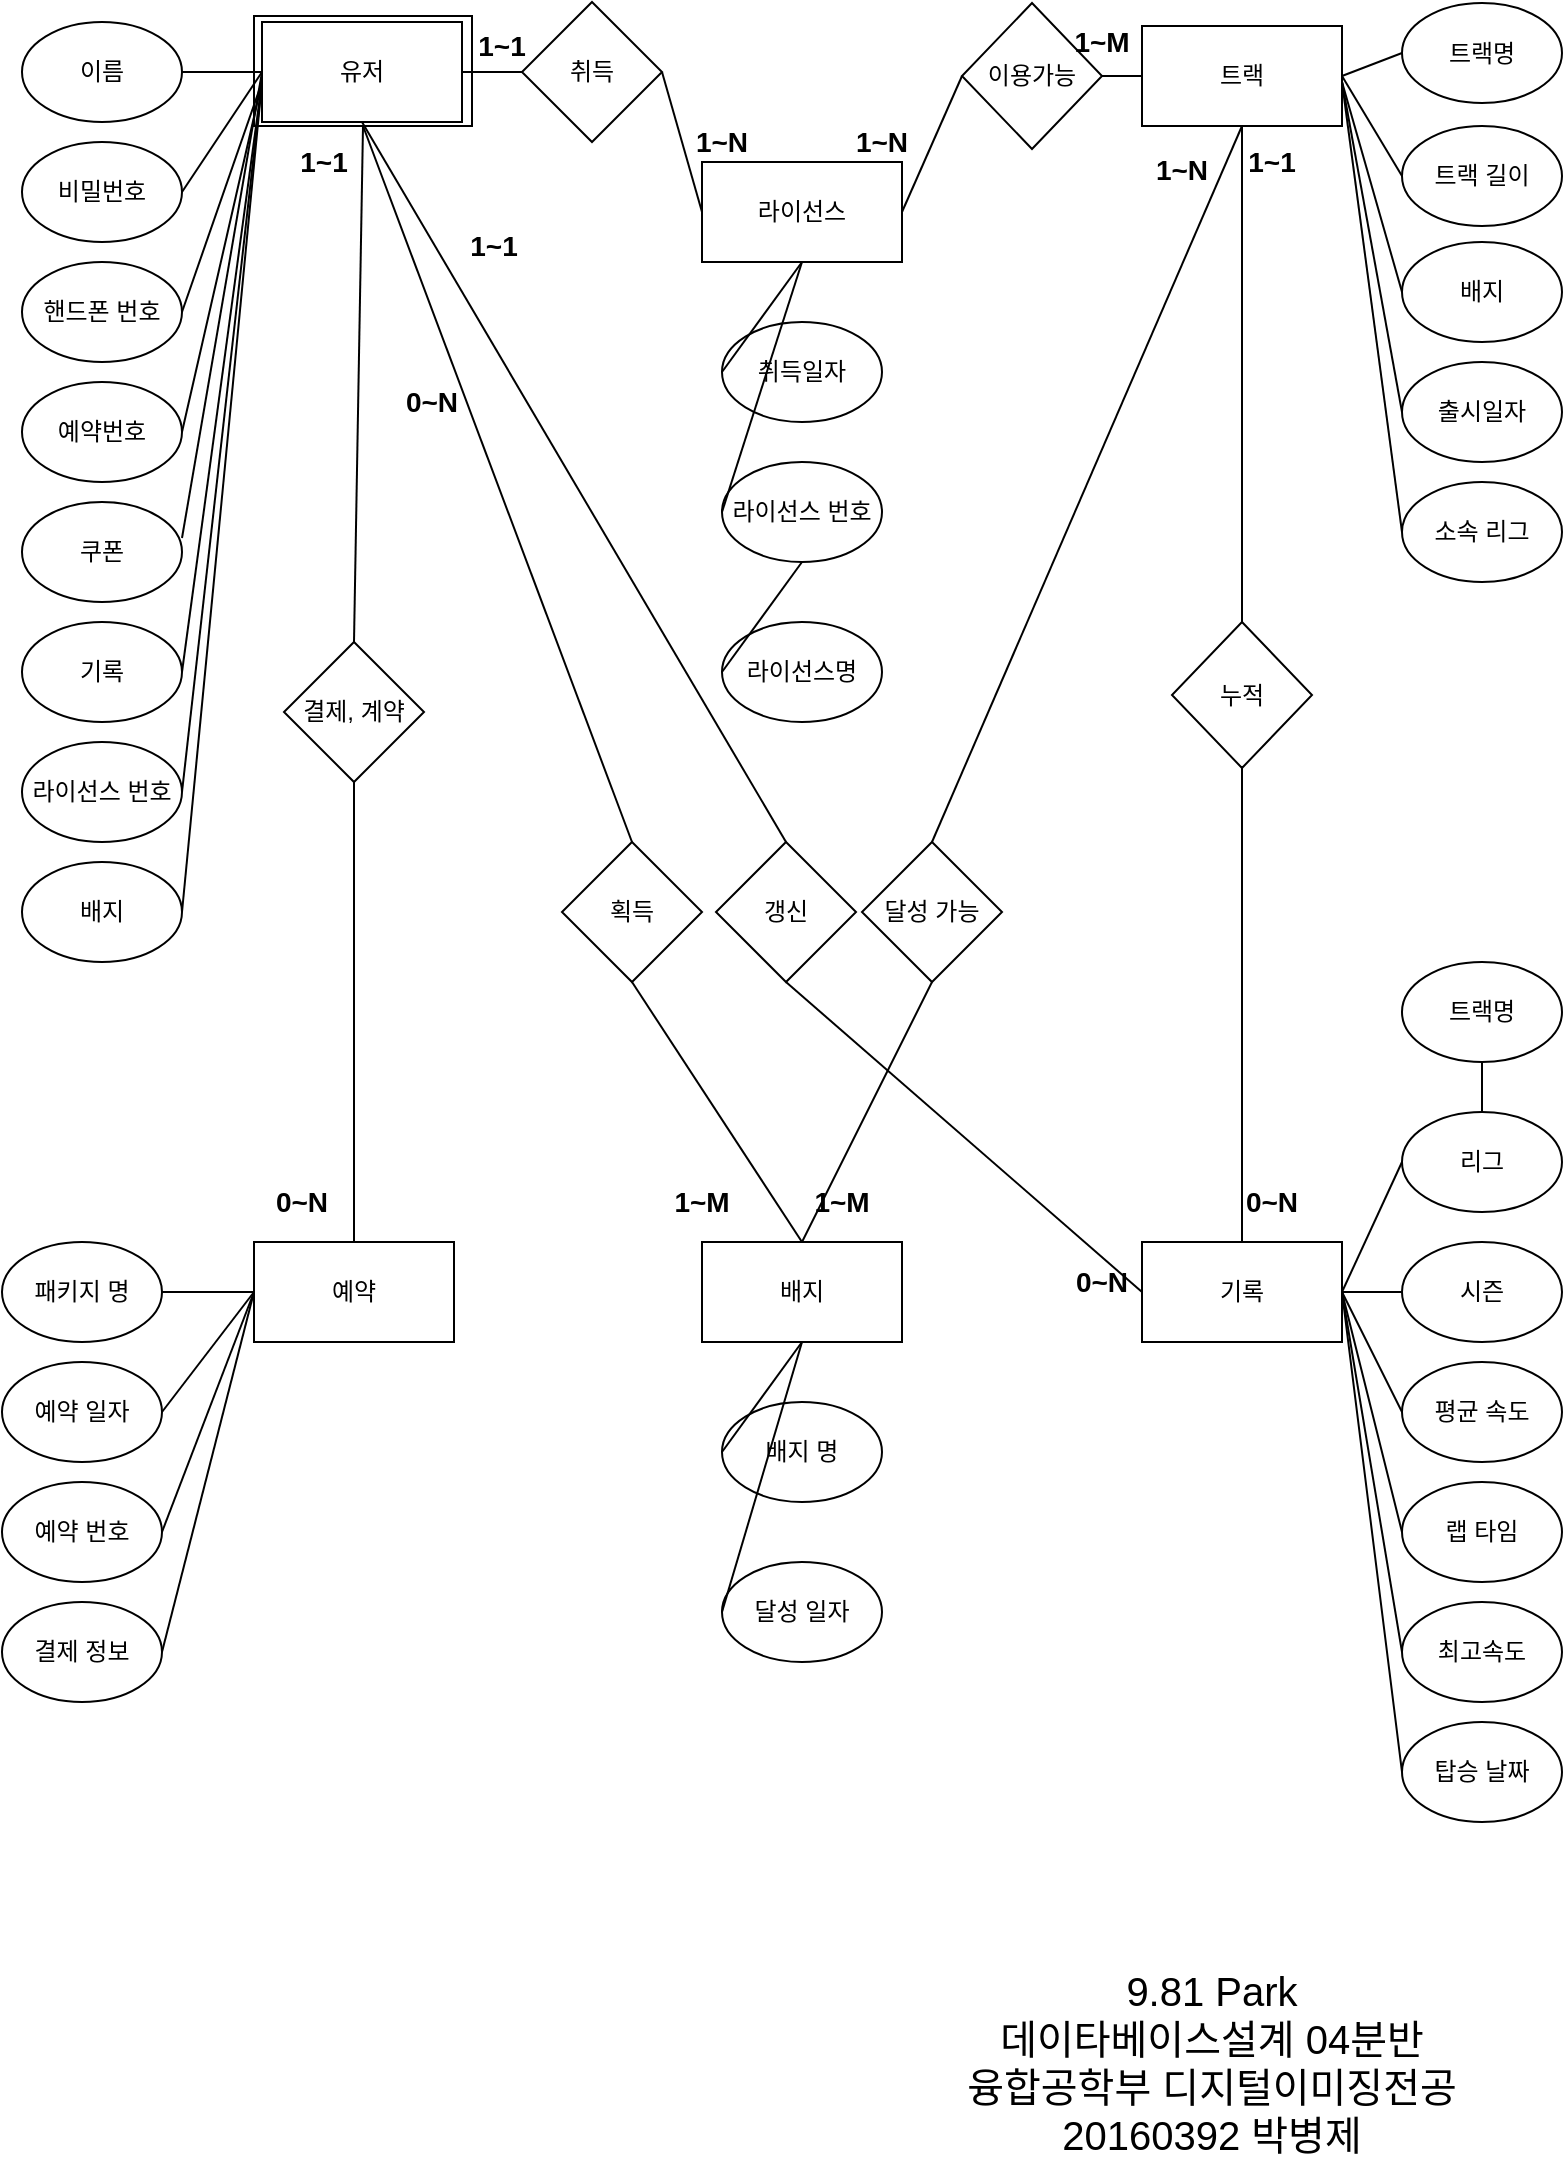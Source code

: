 <mxfile version="13.11.0" type="github">
  <diagram id="FlFnxUEjHs-KyTbt6JXV" name="Page-1">
    <mxGraphModel dx="1186" dy="701" grid="1" gridSize="10" guides="1" tooltips="1" connect="1" arrows="1" fold="1" page="1" pageScale="1" pageWidth="827" pageHeight="1169" math="0" shadow="0">
      <root>
        <mxCell id="0" />
        <mxCell id="1" parent="0" />
        <mxCell id="bXR4TQcb5m0LNIhNbXhI-15" value="" style="rounded=0;whiteSpace=wrap;html=1;" parent="1" vertex="1">
          <mxGeometry x="156" y="37" width="109" height="55" as="geometry" />
        </mxCell>
        <mxCell id="bXR4TQcb5m0LNIhNbXhI-1" value="유저" style="rounded=0;whiteSpace=wrap;html=1;" parent="1" vertex="1">
          <mxGeometry x="160" y="40" width="100" height="50" as="geometry" />
        </mxCell>
        <mxCell id="bXR4TQcb5m0LNIhNbXhI-3" value="이름" style="ellipse;whiteSpace=wrap;html=1;" parent="1" vertex="1">
          <mxGeometry x="40" y="40" width="80" height="50" as="geometry" />
        </mxCell>
        <mxCell id="bXR4TQcb5m0LNIhNbXhI-4" value="비밀번호" style="ellipse;whiteSpace=wrap;html=1;" parent="1" vertex="1">
          <mxGeometry x="40" y="100" width="80" height="50" as="geometry" />
        </mxCell>
        <mxCell id="bXR4TQcb5m0LNIhNbXhI-5" value="핸드폰 번호" style="ellipse;whiteSpace=wrap;html=1;" parent="1" vertex="1">
          <mxGeometry x="40" y="160" width="80" height="50" as="geometry" />
        </mxCell>
        <mxCell id="bXR4TQcb5m0LNIhNbXhI-6" value="예약번호" style="ellipse;whiteSpace=wrap;html=1;" parent="1" vertex="1">
          <mxGeometry x="40" y="220" width="80" height="50" as="geometry" />
        </mxCell>
        <mxCell id="bXR4TQcb5m0LNIhNbXhI-7" value="쿠폰" style="ellipse;whiteSpace=wrap;html=1;" parent="1" vertex="1">
          <mxGeometry x="40" y="280" width="80" height="50" as="geometry" />
        </mxCell>
        <mxCell id="bXR4TQcb5m0LNIhNbXhI-8" value="기록" style="ellipse;whiteSpace=wrap;html=1;" parent="1" vertex="1">
          <mxGeometry x="40" y="340" width="80" height="50" as="geometry" />
        </mxCell>
        <mxCell id="bXR4TQcb5m0LNIhNbXhI-9" value="라이선스 번호" style="ellipse;whiteSpace=wrap;html=1;" parent="1" vertex="1">
          <mxGeometry x="40" y="400" width="80" height="50" as="geometry" />
        </mxCell>
        <mxCell id="bXR4TQcb5m0LNIhNbXhI-10" value="라이선스" style="rounded=0;whiteSpace=wrap;html=1;" parent="1" vertex="1">
          <mxGeometry x="380" y="110" width="100" height="50" as="geometry" />
        </mxCell>
        <mxCell id="bXR4TQcb5m0LNIhNbXhI-11" value="취득일자" style="ellipse;whiteSpace=wrap;html=1;" parent="1" vertex="1">
          <mxGeometry x="390" y="190" width="80" height="50" as="geometry" />
        </mxCell>
        <mxCell id="bXR4TQcb5m0LNIhNbXhI-12" value="라이선스명" style="ellipse;whiteSpace=wrap;html=1;" parent="1" vertex="1">
          <mxGeometry x="390" y="340" width="80" height="50" as="geometry" />
        </mxCell>
        <mxCell id="bXR4TQcb5m0LNIhNbXhI-13" value="라이선스 번호" style="ellipse;whiteSpace=wrap;html=1;" parent="1" vertex="1">
          <mxGeometry x="390" y="260" width="80" height="50" as="geometry" />
        </mxCell>
        <mxCell id="bXR4TQcb5m0LNIhNbXhI-14" value="배지" style="ellipse;whiteSpace=wrap;html=1;" parent="1" vertex="1">
          <mxGeometry x="40" y="460" width="80" height="50" as="geometry" />
        </mxCell>
        <mxCell id="bXR4TQcb5m0LNIhNbXhI-16" value="취득" style="rhombus;whiteSpace=wrap;html=1;" parent="1" vertex="1">
          <mxGeometry x="290" y="30" width="70" height="70" as="geometry" />
        </mxCell>
        <mxCell id="bXR4TQcb5m0LNIhNbXhI-17" value="이용가능" style="rhombus;whiteSpace=wrap;html=1;" parent="1" vertex="1">
          <mxGeometry x="510" y="30.5" width="70" height="73" as="geometry" />
        </mxCell>
        <mxCell id="bXR4TQcb5m0LNIhNbXhI-18" value="트랙" style="rounded=0;whiteSpace=wrap;html=1;" parent="1" vertex="1">
          <mxGeometry x="600" y="42" width="100" height="50" as="geometry" />
        </mxCell>
        <mxCell id="bXR4TQcb5m0LNIhNbXhI-19" value="트랙명" style="ellipse;whiteSpace=wrap;html=1;" parent="1" vertex="1">
          <mxGeometry x="730" y="30.5" width="80" height="50" as="geometry" />
        </mxCell>
        <mxCell id="bXR4TQcb5m0LNIhNbXhI-20" value="트랙 길이" style="ellipse;whiteSpace=wrap;html=1;" parent="1" vertex="1">
          <mxGeometry x="730" y="92" width="80" height="50" as="geometry" />
        </mxCell>
        <mxCell id="bXR4TQcb5m0LNIhNbXhI-21" value="배지" style="ellipse;whiteSpace=wrap;html=1;" parent="1" vertex="1">
          <mxGeometry x="730" y="150" width="80" height="50" as="geometry" />
        </mxCell>
        <mxCell id="bXR4TQcb5m0LNIhNbXhI-22" value="최고속도" style="ellipse;whiteSpace=wrap;html=1;" parent="1" vertex="1">
          <mxGeometry x="730" y="830" width="80" height="50" as="geometry" />
        </mxCell>
        <mxCell id="bXR4TQcb5m0LNIhNbXhI-23" value="랩 타임" style="ellipse;whiteSpace=wrap;html=1;" parent="1" vertex="1">
          <mxGeometry x="730" y="770" width="80" height="50" as="geometry" />
        </mxCell>
        <mxCell id="bXR4TQcb5m0LNIhNbXhI-24" value="출시일자" style="ellipse;whiteSpace=wrap;html=1;" parent="1" vertex="1">
          <mxGeometry x="730" y="210" width="80" height="50" as="geometry" />
        </mxCell>
        <mxCell id="bXR4TQcb5m0LNIhNbXhI-25" value="평균 속도" style="ellipse;whiteSpace=wrap;html=1;" parent="1" vertex="1">
          <mxGeometry x="730" y="710" width="80" height="50" as="geometry" />
        </mxCell>
        <mxCell id="bXR4TQcb5m0LNIhNbXhI-26" value="소속 리그" style="ellipse;whiteSpace=wrap;html=1;" parent="1" vertex="1">
          <mxGeometry x="730" y="270" width="80" height="50" as="geometry" />
        </mxCell>
        <mxCell id="bXR4TQcb5m0LNIhNbXhI-27" value="" style="endArrow=none;html=1;entryX=0;entryY=0.5;entryDx=0;entryDy=0;exitX=1;exitY=0.5;exitDx=0;exitDy=0;" parent="1" source="bXR4TQcb5m0LNIhNbXhI-3" target="bXR4TQcb5m0LNIhNbXhI-1" edge="1">
          <mxGeometry width="50" height="50" relative="1" as="geometry">
            <mxPoint x="90" y="160" as="sourcePoint" />
            <mxPoint x="140" y="110" as="targetPoint" />
          </mxGeometry>
        </mxCell>
        <mxCell id="bXR4TQcb5m0LNIhNbXhI-28" value="" style="endArrow=none;html=1;entryX=0;entryY=0.5;entryDx=0;entryDy=0;exitX=1;exitY=0.5;exitDx=0;exitDy=0;" parent="1" source="bXR4TQcb5m0LNIhNbXhI-4" target="bXR4TQcb5m0LNIhNbXhI-1" edge="1">
          <mxGeometry width="50" height="50" relative="1" as="geometry">
            <mxPoint x="130" y="75" as="sourcePoint" />
            <mxPoint x="170" y="75" as="targetPoint" />
          </mxGeometry>
        </mxCell>
        <mxCell id="bXR4TQcb5m0LNIhNbXhI-29" value="" style="endArrow=none;html=1;exitX=1;exitY=0.5;exitDx=0;exitDy=0;" parent="1" source="bXR4TQcb5m0LNIhNbXhI-5" edge="1">
          <mxGeometry width="50" height="50" relative="1" as="geometry">
            <mxPoint x="130" y="135" as="sourcePoint" />
            <mxPoint x="160" y="70" as="targetPoint" />
          </mxGeometry>
        </mxCell>
        <mxCell id="bXR4TQcb5m0LNIhNbXhI-30" value="" style="endArrow=none;html=1;exitX=1;exitY=0.5;exitDx=0;exitDy=0;" parent="1" source="bXR4TQcb5m0LNIhNbXhI-6" edge="1">
          <mxGeometry width="50" height="50" relative="1" as="geometry">
            <mxPoint x="130" y="195" as="sourcePoint" />
            <mxPoint x="160" y="70" as="targetPoint" />
          </mxGeometry>
        </mxCell>
        <mxCell id="bXR4TQcb5m0LNIhNbXhI-31" value="" style="endArrow=none;html=1;exitX=1;exitY=0.36;exitDx=0;exitDy=0;exitPerimeter=0;entryX=0;entryY=0.5;entryDx=0;entryDy=0;" parent="1" source="bXR4TQcb5m0LNIhNbXhI-7" target="bXR4TQcb5m0LNIhNbXhI-1" edge="1">
          <mxGeometry width="50" height="50" relative="1" as="geometry">
            <mxPoint x="130" y="255" as="sourcePoint" />
            <mxPoint x="170" y="80" as="targetPoint" />
          </mxGeometry>
        </mxCell>
        <mxCell id="bXR4TQcb5m0LNIhNbXhI-32" value="" style="endArrow=none;html=1;exitX=1;exitY=0.5;exitDx=0;exitDy=0;" parent="1" source="bXR4TQcb5m0LNIhNbXhI-8" edge="1">
          <mxGeometry width="50" height="50" relative="1" as="geometry">
            <mxPoint x="130" y="308" as="sourcePoint" />
            <mxPoint x="160" y="70" as="targetPoint" />
          </mxGeometry>
        </mxCell>
        <mxCell id="bXR4TQcb5m0LNIhNbXhI-33" value="" style="endArrow=none;html=1;exitX=1;exitY=0.5;exitDx=0;exitDy=0;" parent="1" source="bXR4TQcb5m0LNIhNbXhI-9" edge="1">
          <mxGeometry width="50" height="50" relative="1" as="geometry">
            <mxPoint x="130" y="375" as="sourcePoint" />
            <mxPoint x="160" y="70" as="targetPoint" />
          </mxGeometry>
        </mxCell>
        <mxCell id="bXR4TQcb5m0LNIhNbXhI-34" value="" style="endArrow=none;html=1;exitX=1;exitY=0.5;exitDx=0;exitDy=0;" parent="1" source="bXR4TQcb5m0LNIhNbXhI-14" edge="1">
          <mxGeometry width="50" height="50" relative="1" as="geometry">
            <mxPoint x="131.04" y="427" as="sourcePoint" />
            <mxPoint x="160" y="70" as="targetPoint" />
          </mxGeometry>
        </mxCell>
        <mxCell id="bXR4TQcb5m0LNIhNbXhI-35" value="" style="endArrow=none;html=1;entryX=1;entryY=0.5;entryDx=0;entryDy=0;" parent="1" source="bXR4TQcb5m0LNIhNbXhI-16" target="bXR4TQcb5m0LNIhNbXhI-1" edge="1">
          <mxGeometry width="50" height="50" relative="1" as="geometry">
            <mxPoint x="130" y="75" as="sourcePoint" />
            <mxPoint x="170" y="75" as="targetPoint" />
          </mxGeometry>
        </mxCell>
        <mxCell id="bXR4TQcb5m0LNIhNbXhI-36" value="" style="endArrow=none;html=1;entryX=0;entryY=0.5;entryDx=0;entryDy=0;exitX=1;exitY=0.5;exitDx=0;exitDy=0;" parent="1" source="bXR4TQcb5m0LNIhNbXhI-16" target="bXR4TQcb5m0LNIhNbXhI-10" edge="1">
          <mxGeometry width="50" height="50" relative="1" as="geometry">
            <mxPoint x="300" y="75" as="sourcePoint" />
            <mxPoint x="270" y="75" as="targetPoint" />
          </mxGeometry>
        </mxCell>
        <mxCell id="bXR4TQcb5m0LNIhNbXhI-37" value="" style="endArrow=none;html=1;entryX=0;entryY=0.5;entryDx=0;entryDy=0;exitX=1;exitY=0.5;exitDx=0;exitDy=0;" parent="1" source="bXR4TQcb5m0LNIhNbXhI-10" target="bXR4TQcb5m0LNIhNbXhI-17" edge="1">
          <mxGeometry width="50" height="50" relative="1" as="geometry">
            <mxPoint x="490" y="67" as="sourcePoint" />
            <mxPoint x="400" y="75" as="targetPoint" />
          </mxGeometry>
        </mxCell>
        <mxCell id="bXR4TQcb5m0LNIhNbXhI-38" value="" style="endArrow=none;html=1;entryX=0;entryY=0.5;entryDx=0;entryDy=0;exitX=1;exitY=0.5;exitDx=0;exitDy=0;" parent="1" source="bXR4TQcb5m0LNIhNbXhI-17" target="bXR4TQcb5m0LNIhNbXhI-18" edge="1">
          <mxGeometry width="50" height="50" relative="1" as="geometry">
            <mxPoint x="500" y="77" as="sourcePoint" />
            <mxPoint x="520" y="77" as="targetPoint" />
          </mxGeometry>
        </mxCell>
        <mxCell id="bXR4TQcb5m0LNIhNbXhI-39" value="" style="endArrow=none;html=1;exitX=1;exitY=0.5;exitDx=0;exitDy=0;entryX=0;entryY=0.5;entryDx=0;entryDy=0;" parent="1" source="bXR4TQcb5m0LNIhNbXhI-18" target="bXR4TQcb5m0LNIhNbXhI-19" edge="1">
          <mxGeometry width="50" height="50" relative="1" as="geometry">
            <mxPoint x="590" y="77" as="sourcePoint" />
            <mxPoint x="720" y="60" as="targetPoint" />
          </mxGeometry>
        </mxCell>
        <mxCell id="bXR4TQcb5m0LNIhNbXhI-40" value="" style="endArrow=none;html=1;exitX=1;exitY=0.5;exitDx=0;exitDy=0;entryX=0;entryY=0.5;entryDx=0;entryDy=0;" parent="1" source="bXR4TQcb5m0LNIhNbXhI-18" target="bXR4TQcb5m0LNIhNbXhI-20" edge="1">
          <mxGeometry width="50" height="50" relative="1" as="geometry">
            <mxPoint x="710" y="77" as="sourcePoint" />
            <mxPoint x="740" y="65.5" as="targetPoint" />
          </mxGeometry>
        </mxCell>
        <mxCell id="bXR4TQcb5m0LNIhNbXhI-41" value="" style="endArrow=none;html=1;entryX=0;entryY=0.5;entryDx=0;entryDy=0;" parent="1" target="bXR4TQcb5m0LNIhNbXhI-21" edge="1">
          <mxGeometry width="50" height="50" relative="1" as="geometry">
            <mxPoint x="700" y="70" as="sourcePoint" />
            <mxPoint x="740" y="127" as="targetPoint" />
          </mxGeometry>
        </mxCell>
        <mxCell id="bXR4TQcb5m0LNIhNbXhI-42" value="" style="endArrow=none;html=1;entryX=0;entryY=0.5;entryDx=0;entryDy=0;" parent="1" target="bXR4TQcb5m0LNIhNbXhI-24" edge="1">
          <mxGeometry width="50" height="50" relative="1" as="geometry">
            <mxPoint x="700" y="70" as="sourcePoint" />
            <mxPoint x="740" y="185" as="targetPoint" />
          </mxGeometry>
        </mxCell>
        <mxCell id="bXR4TQcb5m0LNIhNbXhI-43" value="" style="endArrow=none;html=1;entryX=0;entryY=0.5;entryDx=0;entryDy=0;" parent="1" target="bXR4TQcb5m0LNIhNbXhI-26" edge="1">
          <mxGeometry width="50" height="50" relative="1" as="geometry">
            <mxPoint x="700" y="70" as="sourcePoint" />
            <mxPoint x="740" y="245" as="targetPoint" />
          </mxGeometry>
        </mxCell>
        <mxCell id="bXR4TQcb5m0LNIhNbXhI-44" value="" style="endArrow=none;html=1;exitX=0.5;exitY=1;exitDx=0;exitDy=0;entryX=0;entryY=0.5;entryDx=0;entryDy=0;" parent="1" source="bXR4TQcb5m0LNIhNbXhI-10" target="bXR4TQcb5m0LNIhNbXhI-11" edge="1">
          <mxGeometry width="50" height="50" relative="1" as="geometry">
            <mxPoint x="710" y="77" as="sourcePoint" />
            <mxPoint x="740" y="65.5" as="targetPoint" />
          </mxGeometry>
        </mxCell>
        <mxCell id="bXR4TQcb5m0LNIhNbXhI-45" value="" style="endArrow=none;html=1;entryX=0;entryY=0.5;entryDx=0;entryDy=0;exitX=0.5;exitY=1;exitDx=0;exitDy=0;" parent="1" source="bXR4TQcb5m0LNIhNbXhI-13" target="bXR4TQcb5m0LNIhNbXhI-12" edge="1">
          <mxGeometry width="50" height="50" relative="1" as="geometry">
            <mxPoint x="440" y="90" as="sourcePoint" />
            <mxPoint x="410" y="155" as="targetPoint" />
          </mxGeometry>
        </mxCell>
        <mxCell id="bXR4TQcb5m0LNIhNbXhI-46" value="" style="endArrow=none;html=1;entryX=0;entryY=0.5;entryDx=0;entryDy=0;exitX=0.5;exitY=1;exitDx=0;exitDy=0;" parent="1" source="bXR4TQcb5m0LNIhNbXhI-10" target="bXR4TQcb5m0LNIhNbXhI-13" edge="1">
          <mxGeometry width="50" height="50" relative="1" as="geometry">
            <mxPoint x="450" y="100" as="sourcePoint" />
            <mxPoint x="410" y="215" as="targetPoint" />
          </mxGeometry>
        </mxCell>
        <mxCell id="bXR4TQcb5m0LNIhNbXhI-47" value="기록" style="rounded=0;whiteSpace=wrap;html=1;" parent="1" vertex="1">
          <mxGeometry x="600" y="650" width="100" height="50" as="geometry" />
        </mxCell>
        <mxCell id="bXR4TQcb5m0LNIhNbXhI-48" value="누적" style="rhombus;whiteSpace=wrap;html=1;" parent="1" vertex="1">
          <mxGeometry x="615" y="340" width="70" height="73" as="geometry" />
        </mxCell>
        <mxCell id="bXR4TQcb5m0LNIhNbXhI-49" value="" style="endArrow=none;html=1;entryX=0.5;entryY=0;entryDx=0;entryDy=0;exitX=0.5;exitY=1;exitDx=0;exitDy=0;" parent="1" source="bXR4TQcb5m0LNIhNbXhI-18" target="bXR4TQcb5m0LNIhNbXhI-48" edge="1">
          <mxGeometry width="50" height="50" relative="1" as="geometry">
            <mxPoint x="710" y="80" as="sourcePoint" />
            <mxPoint x="740" y="245" as="targetPoint" />
          </mxGeometry>
        </mxCell>
        <mxCell id="bXR4TQcb5m0LNIhNbXhI-50" value="" style="endArrow=none;html=1;exitX=0.5;exitY=0;exitDx=0;exitDy=0;entryX=0.5;entryY=1;entryDx=0;entryDy=0;" parent="1" source="bXR4TQcb5m0LNIhNbXhI-47" target="bXR4TQcb5m0LNIhNbXhI-48" edge="1">
          <mxGeometry width="50" height="50" relative="1" as="geometry">
            <mxPoint x="660" y="102" as="sourcePoint" />
            <mxPoint x="650" y="300" as="targetPoint" />
          </mxGeometry>
        </mxCell>
        <mxCell id="bXR4TQcb5m0LNIhNbXhI-51" value="탑승 날짜" style="ellipse;whiteSpace=wrap;html=1;" parent="1" vertex="1">
          <mxGeometry x="730" y="890" width="80" height="50" as="geometry" />
        </mxCell>
        <mxCell id="bXR4TQcb5m0LNIhNbXhI-52" value="시즌" style="ellipse;whiteSpace=wrap;html=1;" parent="1" vertex="1">
          <mxGeometry x="730" y="650" width="80" height="50" as="geometry" />
        </mxCell>
        <mxCell id="bXR4TQcb5m0LNIhNbXhI-53" value="" style="endArrow=none;html=1;exitX=1;exitY=0.5;exitDx=0;exitDy=0;entryX=0;entryY=0.5;entryDx=0;entryDy=0;" parent="1" source="bXR4TQcb5m0LNIhNbXhI-47" target="bXR4TQcb5m0LNIhNbXhI-52" edge="1">
          <mxGeometry width="50" height="50" relative="1" as="geometry">
            <mxPoint x="660" y="470" as="sourcePoint" />
            <mxPoint x="660" y="303" as="targetPoint" />
          </mxGeometry>
        </mxCell>
        <mxCell id="bXR4TQcb5m0LNIhNbXhI-54" value="" style="endArrow=none;html=1;exitX=1;exitY=0.5;exitDx=0;exitDy=0;entryX=0;entryY=0.5;entryDx=0;entryDy=0;" parent="1" source="bXR4TQcb5m0LNIhNbXhI-47" target="bXR4TQcb5m0LNIhNbXhI-25" edge="1">
          <mxGeometry width="50" height="50" relative="1" as="geometry">
            <mxPoint x="710" y="495" as="sourcePoint" />
            <mxPoint x="740" y="385" as="targetPoint" />
          </mxGeometry>
        </mxCell>
        <mxCell id="bXR4TQcb5m0LNIhNbXhI-55" value="" style="endArrow=none;html=1;exitX=1;exitY=0.5;exitDx=0;exitDy=0;entryX=0;entryY=0.5;entryDx=0;entryDy=0;" parent="1" source="bXR4TQcb5m0LNIhNbXhI-47" target="bXR4TQcb5m0LNIhNbXhI-23" edge="1">
          <mxGeometry width="50" height="50" relative="1" as="geometry">
            <mxPoint x="710" y="495" as="sourcePoint" />
            <mxPoint x="740" y="445" as="targetPoint" />
          </mxGeometry>
        </mxCell>
        <mxCell id="bXR4TQcb5m0LNIhNbXhI-56" value="" style="endArrow=none;html=1;exitX=1;exitY=0.5;exitDx=0;exitDy=0;entryX=0;entryY=0.5;entryDx=0;entryDy=0;" parent="1" source="bXR4TQcb5m0LNIhNbXhI-47" target="bXR4TQcb5m0LNIhNbXhI-22" edge="1">
          <mxGeometry width="50" height="50" relative="1" as="geometry">
            <mxPoint x="710" y="495" as="sourcePoint" />
            <mxPoint x="740" y="505" as="targetPoint" />
          </mxGeometry>
        </mxCell>
        <mxCell id="bXR4TQcb5m0LNIhNbXhI-57" value="" style="endArrow=none;html=1;exitX=1;exitY=0.5;exitDx=0;exitDy=0;entryX=0;entryY=0.5;entryDx=0;entryDy=0;" parent="1" source="bXR4TQcb5m0LNIhNbXhI-47" target="bXR4TQcb5m0LNIhNbXhI-51" edge="1">
          <mxGeometry width="50" height="50" relative="1" as="geometry">
            <mxPoint x="710" y="495" as="sourcePoint" />
            <mxPoint x="740" y="565" as="targetPoint" />
          </mxGeometry>
        </mxCell>
        <mxCell id="bXR4TQcb5m0LNIhNbXhI-58" value="배지" style="rounded=0;whiteSpace=wrap;html=1;" parent="1" vertex="1">
          <mxGeometry x="380" y="650" width="100" height="50" as="geometry" />
        </mxCell>
        <mxCell id="bXR4TQcb5m0LNIhNbXhI-59" value="예약" style="rounded=0;whiteSpace=wrap;html=1;" parent="1" vertex="1">
          <mxGeometry x="156" y="650" width="100" height="50" as="geometry" />
        </mxCell>
        <mxCell id="bXR4TQcb5m0LNIhNbXhI-60" value="패키지 명" style="ellipse;whiteSpace=wrap;html=1;" parent="1" vertex="1">
          <mxGeometry x="30" y="650" width="80" height="50" as="geometry" />
        </mxCell>
        <mxCell id="bXR4TQcb5m0LNIhNbXhI-61" value="예약 번호" style="ellipse;whiteSpace=wrap;html=1;" parent="1" vertex="1">
          <mxGeometry x="30" y="770" width="80" height="50" as="geometry" />
        </mxCell>
        <mxCell id="bXR4TQcb5m0LNIhNbXhI-62" value="예약 일자" style="ellipse;whiteSpace=wrap;html=1;" parent="1" vertex="1">
          <mxGeometry x="30" y="710" width="80" height="50" as="geometry" />
        </mxCell>
        <mxCell id="bXR4TQcb5m0LNIhNbXhI-63" value="달성 일자" style="ellipse;whiteSpace=wrap;html=1;" parent="1" vertex="1">
          <mxGeometry x="390" y="810" width="80" height="50" as="geometry" />
        </mxCell>
        <mxCell id="bXR4TQcb5m0LNIhNbXhI-64" value="배지 명" style="ellipse;whiteSpace=wrap;html=1;" parent="1" vertex="1">
          <mxGeometry x="390" y="730" width="80" height="50" as="geometry" />
        </mxCell>
        <mxCell id="bXR4TQcb5m0LNIhNbXhI-65" value="결제, 계약" style="rhombus;whiteSpace=wrap;html=1;" parent="1" vertex="1">
          <mxGeometry x="171" y="350" width="70" height="70" as="geometry" />
        </mxCell>
        <mxCell id="bXR4TQcb5m0LNIhNbXhI-66" value="결제 정보" style="ellipse;whiteSpace=wrap;html=1;" parent="1" vertex="1">
          <mxGeometry x="30" y="830" width="80" height="50" as="geometry" />
        </mxCell>
        <mxCell id="bXR4TQcb5m0LNIhNbXhI-67" value="" style="endArrow=none;html=1;exitX=1;exitY=0.5;exitDx=0;exitDy=0;entryX=0;entryY=0.5;entryDx=0;entryDy=0;" parent="1" source="bXR4TQcb5m0LNIhNbXhI-60" target="bXR4TQcb5m0LNIhNbXhI-59" edge="1">
          <mxGeometry width="50" height="50" relative="1" as="geometry">
            <mxPoint x="390" y="540" as="sourcePoint" />
            <mxPoint x="440" y="490" as="targetPoint" />
          </mxGeometry>
        </mxCell>
        <mxCell id="bXR4TQcb5m0LNIhNbXhI-68" value="" style="endArrow=none;html=1;exitX=0;exitY=0.5;exitDx=0;exitDy=0;entryX=1;entryY=0.5;entryDx=0;entryDy=0;" parent="1" source="bXR4TQcb5m0LNIhNbXhI-59" target="bXR4TQcb5m0LNIhNbXhI-62" edge="1">
          <mxGeometry width="50" height="50" relative="1" as="geometry">
            <mxPoint x="120" y="685.0" as="sourcePoint" />
            <mxPoint x="166.0" y="685.0" as="targetPoint" />
          </mxGeometry>
        </mxCell>
        <mxCell id="bXR4TQcb5m0LNIhNbXhI-70" value="" style="endArrow=none;html=1;exitX=0;exitY=0.5;exitDx=0;exitDy=0;entryX=1;entryY=0.5;entryDx=0;entryDy=0;" parent="1" source="bXR4TQcb5m0LNIhNbXhI-59" target="bXR4TQcb5m0LNIhNbXhI-61" edge="1">
          <mxGeometry width="50" height="50" relative="1" as="geometry">
            <mxPoint x="166.0" y="685.0" as="sourcePoint" />
            <mxPoint x="120" y="745.0" as="targetPoint" />
          </mxGeometry>
        </mxCell>
        <mxCell id="bXR4TQcb5m0LNIhNbXhI-71" value="" style="endArrow=none;html=1;entryX=1;entryY=0.5;entryDx=0;entryDy=0;exitX=0;exitY=0.5;exitDx=0;exitDy=0;" parent="1" source="bXR4TQcb5m0LNIhNbXhI-59" target="bXR4TQcb5m0LNIhNbXhI-66" edge="1">
          <mxGeometry width="50" height="50" relative="1" as="geometry">
            <mxPoint x="166" y="670" as="sourcePoint" />
            <mxPoint x="120" y="805.0" as="targetPoint" />
          </mxGeometry>
        </mxCell>
        <mxCell id="bXR4TQcb5m0LNIhNbXhI-72" value="" style="endArrow=none;html=1;entryX=0.5;entryY=0;entryDx=0;entryDy=0;exitX=0.5;exitY=1;exitDx=0;exitDy=0;" parent="1" source="bXR4TQcb5m0LNIhNbXhI-65" target="bXR4TQcb5m0LNIhNbXhI-59" edge="1">
          <mxGeometry width="50" height="50" relative="1" as="geometry">
            <mxPoint x="166.0" y="685.0" as="sourcePoint" />
            <mxPoint x="120" y="865.0" as="targetPoint" />
          </mxGeometry>
        </mxCell>
        <mxCell id="bXR4TQcb5m0LNIhNbXhI-73" value="" style="endArrow=none;html=1;entryX=0.5;entryY=0;entryDx=0;entryDy=0;exitX=0.5;exitY=1;exitDx=0;exitDy=0;" parent="1" source="bXR4TQcb5m0LNIhNbXhI-15" target="bXR4TQcb5m0LNIhNbXhI-65" edge="1">
          <mxGeometry width="50" height="50" relative="1" as="geometry">
            <mxPoint x="216.0" y="430" as="sourcePoint" />
            <mxPoint x="216.0" y="660.0" as="targetPoint" />
          </mxGeometry>
        </mxCell>
        <mxCell id="bXR4TQcb5m0LNIhNbXhI-74" value="획득" style="rhombus;whiteSpace=wrap;html=1;" parent="1" vertex="1">
          <mxGeometry x="310" y="450" width="70" height="70" as="geometry" />
        </mxCell>
        <mxCell id="bXR4TQcb5m0LNIhNbXhI-75" value="달성 가능" style="rhombus;whiteSpace=wrap;html=1;" parent="1" vertex="1">
          <mxGeometry x="460" y="450" width="70" height="70" as="geometry" />
        </mxCell>
        <mxCell id="bXR4TQcb5m0LNIhNbXhI-77" value="" style="endArrow=none;html=1;entryX=0.5;entryY=0;entryDx=0;entryDy=0;exitX=0.5;exitY=1;exitDx=0;exitDy=0;" parent="1" source="bXR4TQcb5m0LNIhNbXhI-18" target="bXR4TQcb5m0LNIhNbXhI-75" edge="1">
          <mxGeometry width="50" height="50" relative="1" as="geometry">
            <mxPoint x="220.5" y="102" as="sourcePoint" />
            <mxPoint x="355" y="460" as="targetPoint" />
          </mxGeometry>
        </mxCell>
        <mxCell id="bXR4TQcb5m0LNIhNbXhI-78" value="" style="endArrow=none;html=1;entryX=0.5;entryY=1;entryDx=0;entryDy=0;exitX=0.5;exitY=0;exitDx=0;exitDy=0;" parent="1" source="bXR4TQcb5m0LNIhNbXhI-58" target="bXR4TQcb5m0LNIhNbXhI-75" edge="1">
          <mxGeometry width="50" height="50" relative="1" as="geometry">
            <mxPoint x="660" y="102" as="sourcePoint" />
            <mxPoint x="505" y="460" as="targetPoint" />
          </mxGeometry>
        </mxCell>
        <mxCell id="bXR4TQcb5m0LNIhNbXhI-79" value="" style="endArrow=none;html=1;entryX=0.5;entryY=1;entryDx=0;entryDy=0;exitX=0.5;exitY=0;exitDx=0;exitDy=0;" parent="1" source="bXR4TQcb5m0LNIhNbXhI-58" target="bXR4TQcb5m0LNIhNbXhI-74" edge="1">
          <mxGeometry width="50" height="50" relative="1" as="geometry">
            <mxPoint x="410" y="650" as="sourcePoint" />
            <mxPoint x="505" y="530.0" as="targetPoint" />
          </mxGeometry>
        </mxCell>
        <mxCell id="bXR4TQcb5m0LNIhNbXhI-80" value="" style="endArrow=none;html=1;entryX=0.5;entryY=1;entryDx=0;entryDy=0;exitX=0;exitY=0.5;exitDx=0;exitDy=0;" parent="1" source="bXR4TQcb5m0LNIhNbXhI-64" target="bXR4TQcb5m0LNIhNbXhI-58" edge="1">
          <mxGeometry width="50" height="50" relative="1" as="geometry">
            <mxPoint x="440" y="660.0" as="sourcePoint" />
            <mxPoint x="505" y="530.0" as="targetPoint" />
          </mxGeometry>
        </mxCell>
        <mxCell id="bXR4TQcb5m0LNIhNbXhI-81" value="" style="endArrow=none;html=1;entryX=0.5;entryY=1;entryDx=0;entryDy=0;exitX=0;exitY=0.5;exitDx=0;exitDy=0;" parent="1" source="bXR4TQcb5m0LNIhNbXhI-63" target="bXR4TQcb5m0LNIhNbXhI-58" edge="1">
          <mxGeometry width="50" height="50" relative="1" as="geometry">
            <mxPoint x="400" y="765.0" as="sourcePoint" />
            <mxPoint x="440" y="710.0" as="targetPoint" />
          </mxGeometry>
        </mxCell>
        <mxCell id="bXR4TQcb5m0LNIhNbXhI-82" value="리그" style="ellipse;whiteSpace=wrap;html=1;" parent="1" vertex="1">
          <mxGeometry x="730" y="585" width="80" height="50" as="geometry" />
        </mxCell>
        <mxCell id="bXR4TQcb5m0LNIhNbXhI-83" value="" style="endArrow=none;html=1;entryX=0;entryY=0.5;entryDx=0;entryDy=0;exitX=1;exitY=0.5;exitDx=0;exitDy=0;" parent="1" source="bXR4TQcb5m0LNIhNbXhI-47" target="bXR4TQcb5m0LNIhNbXhI-82" edge="1">
          <mxGeometry width="50" height="50" relative="1" as="geometry">
            <mxPoint x="700" y="670" as="sourcePoint" />
            <mxPoint x="740" y="685.0" as="targetPoint" />
          </mxGeometry>
        </mxCell>
        <mxCell id="bXR4TQcb5m0LNIhNbXhI-85" value="&lt;font style=&quot;font-size: 20px&quot;&gt;9.81 Park&lt;br&gt;데이타베이스설계 04분반&lt;br&gt;융합공학부 디지털이미징전공&lt;br&gt;20160392 박병제&lt;/font&gt;" style="text;html=1;strokeColor=none;fillColor=none;align=center;verticalAlign=middle;whiteSpace=wrap;rounded=0;" parent="1" vertex="1">
          <mxGeometry x="500" y="1010" width="270" height="100" as="geometry" />
        </mxCell>
        <mxCell id="Vcf0otmkj8bYOVQvRaML-1" value="트랙명" style="ellipse;whiteSpace=wrap;html=1;" vertex="1" parent="1">
          <mxGeometry x="730" y="510" width="80" height="50" as="geometry" />
        </mxCell>
        <mxCell id="Vcf0otmkj8bYOVQvRaML-2" value="" style="endArrow=none;html=1;entryX=0.5;entryY=1;entryDx=0;entryDy=0;exitX=0.5;exitY=0;exitDx=0;exitDy=0;" edge="1" parent="1" source="bXR4TQcb5m0LNIhNbXhI-82" target="Vcf0otmkj8bYOVQvRaML-1">
          <mxGeometry width="50" height="50" relative="1" as="geometry">
            <mxPoint x="390" y="600" as="sourcePoint" />
            <mxPoint x="440" y="550" as="targetPoint" />
          </mxGeometry>
        </mxCell>
        <mxCell id="Vcf0otmkj8bYOVQvRaML-3" value="&lt;b&gt;&lt;font style=&quot;font-size: 14px&quot;&gt;1~1&lt;/font&gt;&lt;/b&gt;" style="text;html=1;strokeColor=none;fillColor=none;align=center;verticalAlign=middle;whiteSpace=wrap;rounded=0;" vertex="1" parent="1">
          <mxGeometry x="171" y="100" width="40" height="20" as="geometry" />
        </mxCell>
        <mxCell id="Vcf0otmkj8bYOVQvRaML-4" value="&lt;b&gt;&lt;font style=&quot;font-size: 14px&quot;&gt;0~N&lt;/font&gt;&lt;/b&gt;" style="text;html=1;strokeColor=none;fillColor=none;align=center;verticalAlign=middle;whiteSpace=wrap;rounded=0;" vertex="1" parent="1">
          <mxGeometry x="160" y="620" width="40" height="20" as="geometry" />
        </mxCell>
        <mxCell id="Vcf0otmkj8bYOVQvRaML-6" value="&lt;b&gt;&lt;font style=&quot;font-size: 14px&quot;&gt;1~1&lt;/font&gt;&lt;/b&gt;" style="text;html=1;strokeColor=none;fillColor=none;align=center;verticalAlign=middle;whiteSpace=wrap;rounded=0;" vertex="1" parent="1">
          <mxGeometry x="260" y="42" width="40" height="20" as="geometry" />
        </mxCell>
        <mxCell id="Vcf0otmkj8bYOVQvRaML-7" value="&lt;b&gt;&lt;font style=&quot;font-size: 14px&quot;&gt;1~N&lt;/font&gt;&lt;/b&gt;" style="text;html=1;strokeColor=none;fillColor=none;align=center;verticalAlign=middle;whiteSpace=wrap;rounded=0;" vertex="1" parent="1">
          <mxGeometry x="370" y="90" width="40" height="20" as="geometry" />
        </mxCell>
        <mxCell id="Vcf0otmkj8bYOVQvRaML-8" value="&lt;b&gt;&lt;font style=&quot;font-size: 14px&quot;&gt;1~N&lt;/font&gt;&lt;/b&gt;" style="text;html=1;strokeColor=none;fillColor=none;align=center;verticalAlign=middle;whiteSpace=wrap;rounded=0;" vertex="1" parent="1">
          <mxGeometry x="450" y="90" width="40" height="20" as="geometry" />
        </mxCell>
        <mxCell id="Vcf0otmkj8bYOVQvRaML-9" value="&lt;b&gt;&lt;font style=&quot;font-size: 14px&quot;&gt;1~M&lt;/font&gt;&lt;/b&gt;" style="text;html=1;strokeColor=none;fillColor=none;align=center;verticalAlign=middle;whiteSpace=wrap;rounded=0;" vertex="1" parent="1">
          <mxGeometry x="560" y="40" width="40" height="20" as="geometry" />
        </mxCell>
        <mxCell id="Vcf0otmkj8bYOVQvRaML-10" value="&lt;b&gt;&lt;font style=&quot;font-size: 14px&quot;&gt;1~1&lt;/font&gt;&lt;/b&gt;" style="text;html=1;strokeColor=none;fillColor=none;align=center;verticalAlign=middle;whiteSpace=wrap;rounded=0;" vertex="1" parent="1">
          <mxGeometry x="645" y="100" width="40" height="20" as="geometry" />
        </mxCell>
        <mxCell id="Vcf0otmkj8bYOVQvRaML-11" value="&lt;b&gt;&lt;font style=&quot;font-size: 14px&quot;&gt;0~N&lt;/font&gt;&lt;/b&gt;" style="text;html=1;strokeColor=none;fillColor=none;align=center;verticalAlign=middle;whiteSpace=wrap;rounded=0;" vertex="1" parent="1">
          <mxGeometry x="645" y="620" width="40" height="20" as="geometry" />
        </mxCell>
        <mxCell id="Vcf0otmkj8bYOVQvRaML-12" value="갱신" style="rhombus;whiteSpace=wrap;html=1;" vertex="1" parent="1">
          <mxGeometry x="387" y="450" width="70" height="70" as="geometry" />
        </mxCell>
        <mxCell id="Vcf0otmkj8bYOVQvRaML-13" value="" style="endArrow=none;html=1;entryX=0.5;entryY=0;entryDx=0;entryDy=0;exitX=0.5;exitY=1;exitDx=0;exitDy=0;" edge="1" parent="1" source="bXR4TQcb5m0LNIhNbXhI-1" target="Vcf0otmkj8bYOVQvRaML-12">
          <mxGeometry width="50" height="50" relative="1" as="geometry">
            <mxPoint x="220.5" y="102" as="sourcePoint" />
            <mxPoint x="355" y="460" as="targetPoint" />
          </mxGeometry>
        </mxCell>
        <mxCell id="Vcf0otmkj8bYOVQvRaML-14" value="" style="endArrow=none;html=1;entryX=0.5;entryY=1;entryDx=0;entryDy=0;exitX=0;exitY=0.5;exitDx=0;exitDy=0;" edge="1" parent="1" source="bXR4TQcb5m0LNIhNbXhI-47" target="Vcf0otmkj8bYOVQvRaML-12">
          <mxGeometry width="50" height="50" relative="1" as="geometry">
            <mxPoint x="220" y="100" as="sourcePoint" />
            <mxPoint x="432" y="460" as="targetPoint" />
          </mxGeometry>
        </mxCell>
        <mxCell id="Vcf0otmkj8bYOVQvRaML-16" value="" style="endArrow=none;html=1;exitX=0.5;exitY=1;exitDx=0;exitDy=0;entryX=0.5;entryY=0;entryDx=0;entryDy=0;" edge="1" parent="1" source="bXR4TQcb5m0LNIhNbXhI-15" target="bXR4TQcb5m0LNIhNbXhI-74">
          <mxGeometry width="50" height="50" relative="1" as="geometry">
            <mxPoint x="210.5" y="92" as="sourcePoint" />
            <mxPoint x="260" y="250" as="targetPoint" />
          </mxGeometry>
        </mxCell>
        <mxCell id="Vcf0otmkj8bYOVQvRaML-17" value="&lt;b&gt;&lt;font style=&quot;font-size: 14px&quot;&gt;0~N&lt;/font&gt;&lt;/b&gt;" style="text;html=1;strokeColor=none;fillColor=none;align=center;verticalAlign=middle;whiteSpace=wrap;rounded=0;" vertex="1" parent="1">
          <mxGeometry x="560" y="660" width="40" height="20" as="geometry" />
        </mxCell>
        <mxCell id="Vcf0otmkj8bYOVQvRaML-18" value="&lt;b&gt;&lt;font style=&quot;font-size: 14px&quot;&gt;1~M&lt;/font&gt;&lt;/b&gt;" style="text;html=1;strokeColor=none;fillColor=none;align=center;verticalAlign=middle;whiteSpace=wrap;rounded=0;" vertex="1" parent="1">
          <mxGeometry x="430" y="620" width="40" height="20" as="geometry" />
        </mxCell>
        <mxCell id="Vcf0otmkj8bYOVQvRaML-19" value="&lt;b&gt;&lt;font style=&quot;font-size: 14px&quot;&gt;1~N&lt;/font&gt;&lt;/b&gt;" style="text;html=1;strokeColor=none;fillColor=none;align=center;verticalAlign=middle;whiteSpace=wrap;rounded=0;" vertex="1" parent="1">
          <mxGeometry x="600" y="103.5" width="40" height="20" as="geometry" />
        </mxCell>
        <mxCell id="Vcf0otmkj8bYOVQvRaML-20" value="&lt;b&gt;&lt;font style=&quot;font-size: 14px&quot;&gt;0~N&lt;/font&gt;&lt;/b&gt;" style="text;html=1;strokeColor=none;fillColor=none;align=center;verticalAlign=middle;whiteSpace=wrap;rounded=0;" vertex="1" parent="1">
          <mxGeometry x="225" y="220" width="40" height="20" as="geometry" />
        </mxCell>
        <mxCell id="Vcf0otmkj8bYOVQvRaML-21" value="&lt;b&gt;&lt;font style=&quot;font-size: 14px&quot;&gt;1~M&lt;/font&gt;&lt;/b&gt;" style="text;html=1;strokeColor=none;fillColor=none;align=center;verticalAlign=middle;whiteSpace=wrap;rounded=0;" vertex="1" parent="1">
          <mxGeometry x="360" y="620" width="40" height="20" as="geometry" />
        </mxCell>
        <mxCell id="Vcf0otmkj8bYOVQvRaML-22" value="&lt;b&gt;&lt;font style=&quot;font-size: 14px&quot;&gt;1~1&lt;/font&gt;&lt;/b&gt;" style="text;html=1;strokeColor=none;fillColor=none;align=center;verticalAlign=middle;whiteSpace=wrap;rounded=0;" vertex="1" parent="1">
          <mxGeometry x="256" y="142" width="40" height="20" as="geometry" />
        </mxCell>
      </root>
    </mxGraphModel>
  </diagram>
</mxfile>
